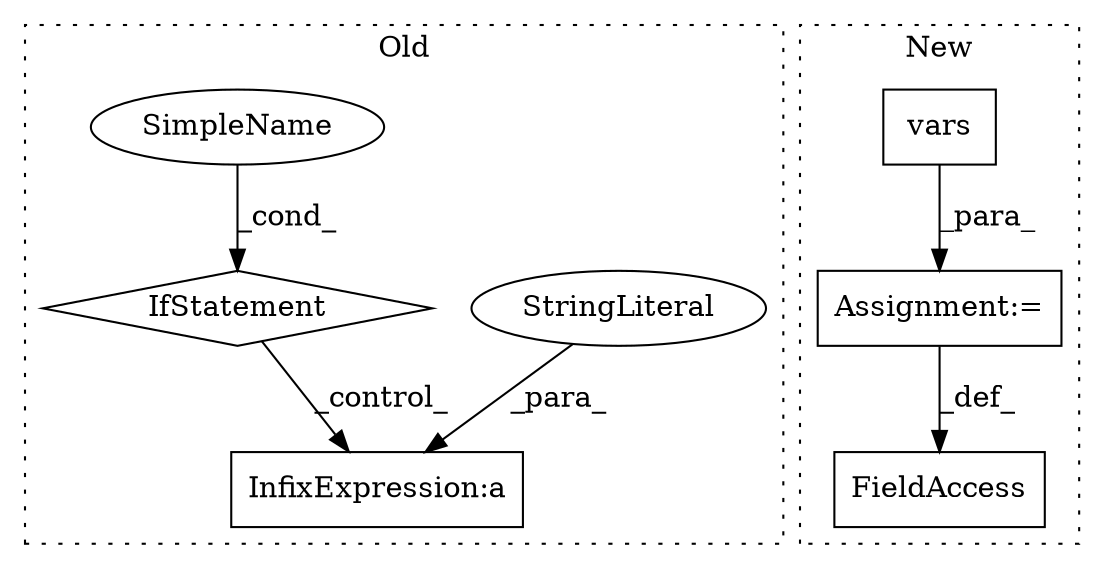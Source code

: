 digraph G {
subgraph cluster0 {
1 [label="IfStatement" a="25" s="2382,2393" l="4,2" shape="diamond"];
5 [label="InfixExpression:a" a="27" s="2621" l="12" shape="box"];
6 [label="StringLiteral" a="45" s="2575" l="46" shape="ellipse"];
7 [label="SimpleName" a="42" s="2386" l="7" shape="ellipse"];
label = "Old";
style="dotted";
}
subgraph cluster1 {
2 [label="vars" a="32" s="2590,2599" l="5,1" shape="box"];
3 [label="Assignment:=" a="7" s="2643" l="12" shape="box"];
4 [label="FieldAccess" a="22" s="2633" l="10" shape="box"];
label = "New";
style="dotted";
}
1 -> 5 [label="_control_"];
2 -> 3 [label="_para_"];
3 -> 4 [label="_def_"];
6 -> 5 [label="_para_"];
7 -> 1 [label="_cond_"];
}